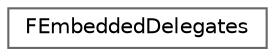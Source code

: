 digraph "Graphical Class Hierarchy"
{
 // INTERACTIVE_SVG=YES
 // LATEX_PDF_SIZE
  bgcolor="transparent";
  edge [fontname=Helvetica,fontsize=10,labelfontname=Helvetica,labelfontsize=10];
  node [fontname=Helvetica,fontsize=10,shape=box,height=0.2,width=0.4];
  rankdir="LR";
  Node0 [id="Node000000",label="FEmbeddedDelegates",height=0.2,width=0.4,color="grey40", fillcolor="white", style="filled",URL="$d5/d8c/classFEmbeddedDelegates.html",tooltip=" "];
}
